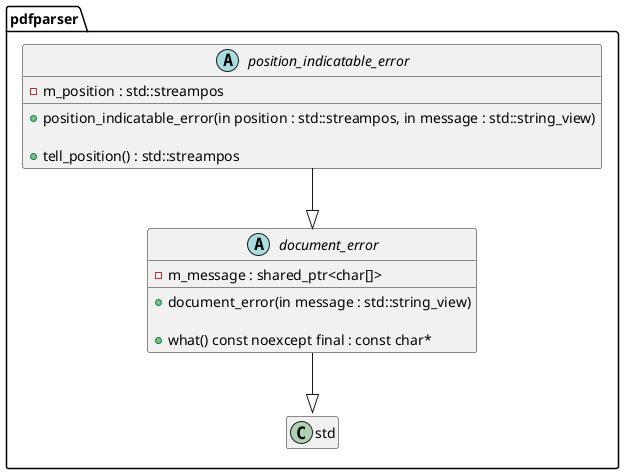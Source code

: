 @startuml document_error
hide empty members
namespace pdfparser {
abstract document_error {
	-m_message : shared_ptr<char[]>

	+document_error(in message : std::string_view)

	+what() const noexcept final : const char* 
}
document_error --|> std::exception

abstract position_indicatable_error {
	-m_position : std::streampos

	+position_indicatable_error(in position : std::streampos, in message : std::string_view)

	+tell_position() : std::streampos
}
position_indicatable_error --|> document_error
}
@enduml
